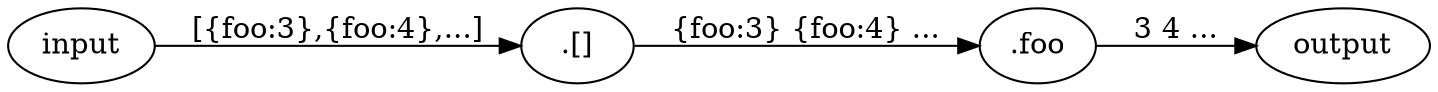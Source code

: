 digraph ex2 {
 rankdir=LR;
 input -> ".[]" [label="[{foo:3},{foo:4},...]"];
 ".[]" -> ".foo" [label="{foo:3} {foo:4} ..."];
 ".foo" -> output [label="3 4 ..."];
}

